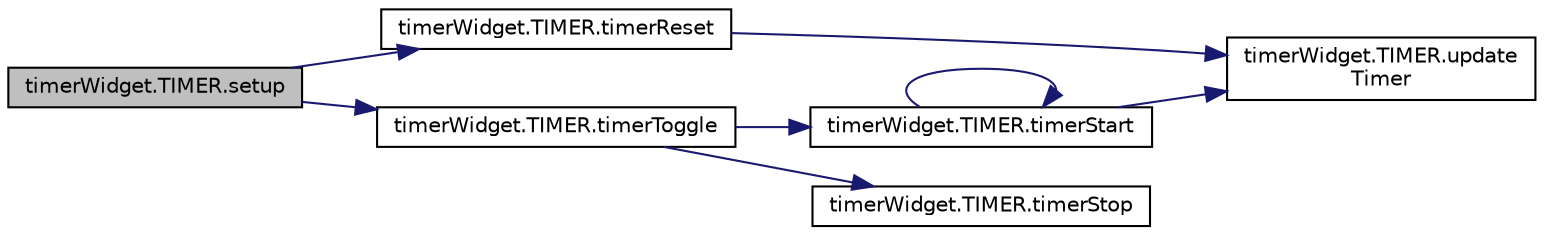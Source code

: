 digraph "timerWidget.TIMER.setup"
{
 // LATEX_PDF_SIZE
  edge [fontname="Helvetica",fontsize="10",labelfontname="Helvetica",labelfontsize="10"];
  node [fontname="Helvetica",fontsize="10",shape=record];
  rankdir="LR";
  Node1 [label="timerWidget.TIMER.setup",height=0.2,width=0.4,color="black", fillcolor="grey75", style="filled", fontcolor="black",tooltip=" "];
  Node1 -> Node2 [color="midnightblue",fontsize="10",style="solid",fontname="Helvetica"];
  Node2 [label="timerWidget.TIMER.timerReset",height=0.2,width=0.4,color="black", fillcolor="white", style="filled",URL="$classtimer_widget_1_1_t_i_m_e_r.html#a46aa9f81fce7fa9894c5d136a2b7dbb8",tooltip=" "];
  Node2 -> Node3 [color="midnightblue",fontsize="10",style="solid",fontname="Helvetica"];
  Node3 [label="timerWidget.TIMER.update\lTimer",height=0.2,width=0.4,color="black", fillcolor="white", style="filled",URL="$classtimer_widget_1_1_t_i_m_e_r.html#a8ec729a33b2e09cb96add48326d75c95",tooltip=" "];
  Node1 -> Node4 [color="midnightblue",fontsize="10",style="solid",fontname="Helvetica"];
  Node4 [label="timerWidget.TIMER.timerToggle",height=0.2,width=0.4,color="black", fillcolor="white", style="filled",URL="$classtimer_widget_1_1_t_i_m_e_r.html#a8547340e46d8f3eff3b3a1f52823117a",tooltip=" "];
  Node4 -> Node5 [color="midnightblue",fontsize="10",style="solid",fontname="Helvetica"];
  Node5 [label="timerWidget.TIMER.timerStart",height=0.2,width=0.4,color="black", fillcolor="white", style="filled",URL="$classtimer_widget_1_1_t_i_m_e_r.html#a224dd4e2caf1ac0053e58acd8ad2a61e",tooltip=" "];
  Node5 -> Node5 [color="midnightblue",fontsize="10",style="solid",fontname="Helvetica"];
  Node5 -> Node3 [color="midnightblue",fontsize="10",style="solid",fontname="Helvetica"];
  Node4 -> Node6 [color="midnightblue",fontsize="10",style="solid",fontname="Helvetica"];
  Node6 [label="timerWidget.TIMER.timerStop",height=0.2,width=0.4,color="black", fillcolor="white", style="filled",URL="$classtimer_widget_1_1_t_i_m_e_r.html#a86720f9a93a193a329abdda551578f9e",tooltip=" "];
}

